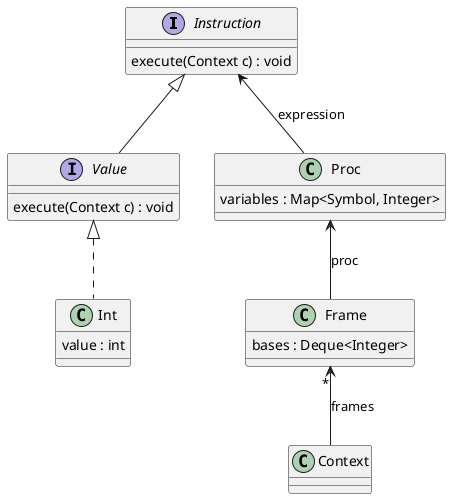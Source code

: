 @startuml model

Instruction <|-- Value
Value <|.. Int
Proc <-- Frame : proc
Instruction <-- Proc : expression
Frame "*" <-- Context : frames

class Context {

}

interface Instruction {
    execute(Context c) : void
}

interface Value {
    execute(Context c) : void
}

class Int {
    value : int
}

class Frame {
    bases : Deque<Integer>
}

class Proc {
    variables : Map<Symbol, Integer>
}
@enduml